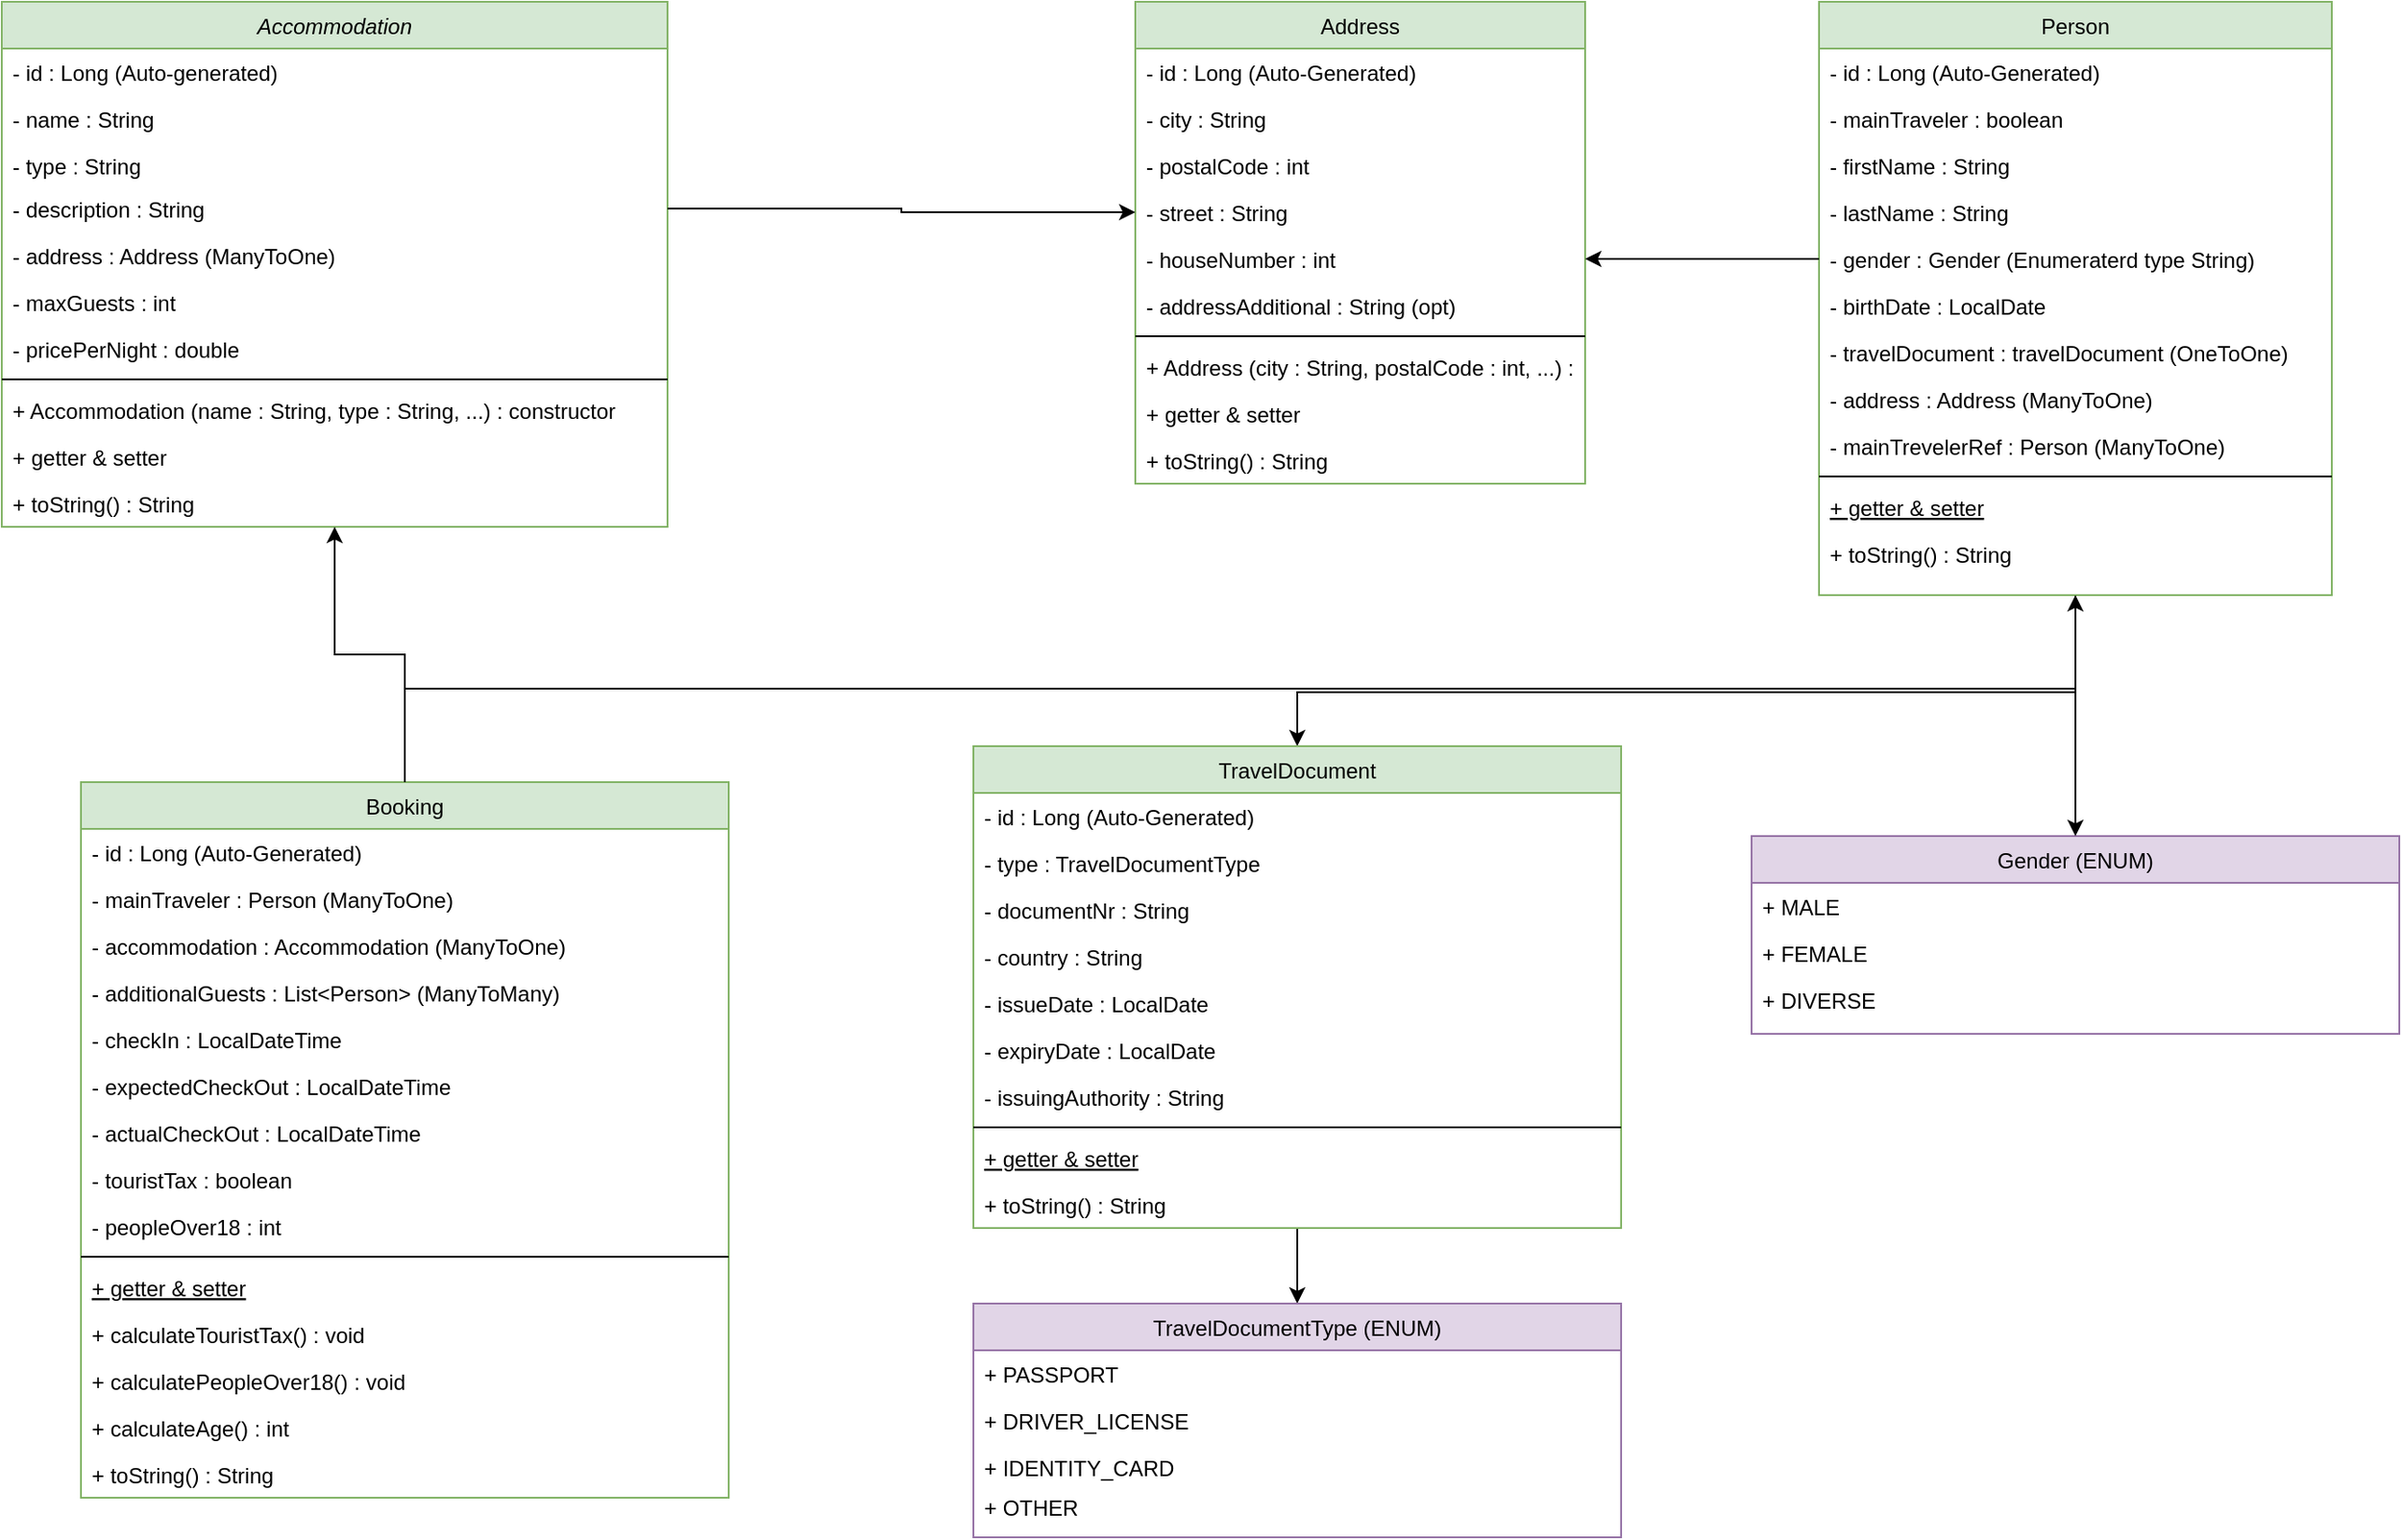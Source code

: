 <mxfile version="24.7.5">
  <diagram id="C5RBs43oDa-KdzZeNtuy" name="Page-1">
    <mxGraphModel dx="2074" dy="1149" grid="1" gridSize="10" guides="1" tooltips="1" connect="1" arrows="1" fold="1" page="1" pageScale="1" pageWidth="827" pageHeight="1169" math="0" shadow="0">
      <root>
        <mxCell id="WIyWlLk6GJQsqaUBKTNV-0" />
        <mxCell id="WIyWlLk6GJQsqaUBKTNV-1" parent="WIyWlLk6GJQsqaUBKTNV-0" />
        <mxCell id="zkfFHV4jXpPFQw0GAbJ--0" value="Accommodation" style="swimlane;fontStyle=2;align=center;verticalAlign=top;childLayout=stackLayout;horizontal=1;startSize=26;horizontalStack=0;resizeParent=1;resizeLast=0;collapsible=1;marginBottom=0;rounded=0;shadow=0;strokeWidth=1;fillColor=#d5e8d4;strokeColor=#82b366;" parent="WIyWlLk6GJQsqaUBKTNV-1" vertex="1">
          <mxGeometry x="10" y="26" width="370" height="292" as="geometry">
            <mxRectangle x="230" y="140" width="160" height="26" as="alternateBounds" />
          </mxGeometry>
        </mxCell>
        <mxCell id="zkfFHV4jXpPFQw0GAbJ--1" value="- id : Long (Auto-generated)&#xa;&#xa;" style="text;align=left;verticalAlign=top;spacingLeft=4;spacingRight=4;overflow=hidden;rotatable=0;points=[[0,0.5],[1,0.5]];portConstraint=eastwest;" parent="zkfFHV4jXpPFQw0GAbJ--0" vertex="1">
          <mxGeometry y="26" width="370" height="26" as="geometry" />
        </mxCell>
        <mxCell id="zkfFHV4jXpPFQw0GAbJ--2" value="- name : String" style="text;align=left;verticalAlign=top;spacingLeft=4;spacingRight=4;overflow=hidden;rotatable=0;points=[[0,0.5],[1,0.5]];portConstraint=eastwest;rounded=0;shadow=0;html=0;" parent="zkfFHV4jXpPFQw0GAbJ--0" vertex="1">
          <mxGeometry y="52" width="370" height="26" as="geometry" />
        </mxCell>
        <mxCell id="zkfFHV4jXpPFQw0GAbJ--3" value="- type : String" style="text;align=left;verticalAlign=top;spacingLeft=4;spacingRight=4;overflow=hidden;rotatable=0;points=[[0,0.5],[1,0.5]];portConstraint=eastwest;rounded=0;shadow=0;html=0;" parent="zkfFHV4jXpPFQw0GAbJ--0" vertex="1">
          <mxGeometry y="78" width="370" height="24" as="geometry" />
        </mxCell>
        <mxCell id="lRpwmT4PMg6yvVuO-Ubb-0" value="- description : String" style="text;align=left;verticalAlign=top;spacingLeft=4;spacingRight=4;overflow=hidden;rotatable=0;points=[[0,0.5],[1,0.5]];portConstraint=eastwest;rounded=0;shadow=0;html=0;" parent="zkfFHV4jXpPFQw0GAbJ--0" vertex="1">
          <mxGeometry y="102" width="370" height="26" as="geometry" />
        </mxCell>
        <mxCell id="lRpwmT4PMg6yvVuO-Ubb-1" value="- address : Address (ManyToOne)" style="text;align=left;verticalAlign=top;spacingLeft=4;spacingRight=4;overflow=hidden;rotatable=0;points=[[0,0.5],[1,0.5]];portConstraint=eastwest;rounded=0;shadow=0;html=0;" parent="zkfFHV4jXpPFQw0GAbJ--0" vertex="1">
          <mxGeometry y="128" width="370" height="26" as="geometry" />
        </mxCell>
        <mxCell id="lRpwmT4PMg6yvVuO-Ubb-2" value="- maxGuests : int" style="text;align=left;verticalAlign=top;spacingLeft=4;spacingRight=4;overflow=hidden;rotatable=0;points=[[0,0.5],[1,0.5]];portConstraint=eastwest;rounded=0;shadow=0;html=0;" parent="zkfFHV4jXpPFQw0GAbJ--0" vertex="1">
          <mxGeometry y="154" width="370" height="26" as="geometry" />
        </mxCell>
        <mxCell id="lRpwmT4PMg6yvVuO-Ubb-3" value="- pricePerNight : double" style="text;align=left;verticalAlign=top;spacingLeft=4;spacingRight=4;overflow=hidden;rotatable=0;points=[[0,0.5],[1,0.5]];portConstraint=eastwest;rounded=0;shadow=0;html=0;" parent="zkfFHV4jXpPFQw0GAbJ--0" vertex="1">
          <mxGeometry y="180" width="370" height="26" as="geometry" />
        </mxCell>
        <mxCell id="zkfFHV4jXpPFQw0GAbJ--4" value="" style="line;html=1;strokeWidth=1;align=left;verticalAlign=middle;spacingTop=-1;spacingLeft=3;spacingRight=3;rotatable=0;labelPosition=right;points=[];portConstraint=eastwest;" parent="zkfFHV4jXpPFQw0GAbJ--0" vertex="1">
          <mxGeometry y="206" width="370" height="8" as="geometry" />
        </mxCell>
        <mxCell id="zkfFHV4jXpPFQw0GAbJ--5" value="+ Accommodation (name : String, type : String, ...) : constructor" style="text;align=left;verticalAlign=top;spacingLeft=4;spacingRight=4;overflow=hidden;rotatable=0;points=[[0,0.5],[1,0.5]];portConstraint=eastwest;" parent="zkfFHV4jXpPFQw0GAbJ--0" vertex="1">
          <mxGeometry y="214" width="370" height="26" as="geometry" />
        </mxCell>
        <mxCell id="lRpwmT4PMg6yvVuO-Ubb-4" value="+ getter &amp; setter" style="text;align=left;verticalAlign=top;spacingLeft=4;spacingRight=4;overflow=hidden;rotatable=0;points=[[0,0.5],[1,0.5]];portConstraint=eastwest;" parent="zkfFHV4jXpPFQw0GAbJ--0" vertex="1">
          <mxGeometry y="240" width="370" height="26" as="geometry" />
        </mxCell>
        <mxCell id="lRpwmT4PMg6yvVuO-Ubb-79" value="+ toString() : String" style="text;align=left;verticalAlign=top;spacingLeft=4;spacingRight=4;overflow=hidden;rotatable=0;points=[[0,0.5],[1,0.5]];portConstraint=eastwest;" parent="zkfFHV4jXpPFQw0GAbJ--0" vertex="1">
          <mxGeometry y="266" width="370" height="26" as="geometry" />
        </mxCell>
        <mxCell id="lRpwmT4PMg6yvVuO-Ubb-92" style="edgeStyle=orthogonalEdgeStyle;rounded=0;orthogonalLoop=1;jettySize=auto;html=1;exitX=0.5;exitY=0;exitDx=0;exitDy=0;entryX=0.5;entryY=1;entryDx=0;entryDy=0;" parent="WIyWlLk6GJQsqaUBKTNV-1" source="zkfFHV4jXpPFQw0GAbJ--6" target="zkfFHV4jXpPFQw0GAbJ--0" edge="1">
          <mxGeometry relative="1" as="geometry" />
        </mxCell>
        <mxCell id="zkfFHV4jXpPFQw0GAbJ--6" value="Booking" style="swimlane;fontStyle=0;align=center;verticalAlign=top;childLayout=stackLayout;horizontal=1;startSize=26;horizontalStack=0;resizeParent=1;resizeLast=0;collapsible=1;marginBottom=0;rounded=0;shadow=0;strokeWidth=1;fillColor=#d5e8d4;strokeColor=#82b366;" parent="WIyWlLk6GJQsqaUBKTNV-1" vertex="1">
          <mxGeometry x="54" y="460" width="360" height="398" as="geometry">
            <mxRectangle x="130" y="380" width="160" height="26" as="alternateBounds" />
          </mxGeometry>
        </mxCell>
        <mxCell id="zkfFHV4jXpPFQw0GAbJ--7" value="- id : Long (Auto-Generated)" style="text;align=left;verticalAlign=top;spacingLeft=4;spacingRight=4;overflow=hidden;rotatable=0;points=[[0,0.5],[1,0.5]];portConstraint=eastwest;" parent="zkfFHV4jXpPFQw0GAbJ--6" vertex="1">
          <mxGeometry y="26" width="360" height="26" as="geometry" />
        </mxCell>
        <mxCell id="lRpwmT4PMg6yvVuO-Ubb-8" value="- mainTraveler : Person (ManyToOne)" style="text;align=left;verticalAlign=top;spacingLeft=4;spacingRight=4;overflow=hidden;rotatable=0;points=[[0,0.5],[1,0.5]];portConstraint=eastwest;rounded=0;shadow=0;html=0;" parent="zkfFHV4jXpPFQw0GAbJ--6" vertex="1">
          <mxGeometry y="52" width="360" height="26" as="geometry" />
        </mxCell>
        <mxCell id="zkfFHV4jXpPFQw0GAbJ--8" value="- accommodation : Accommodation (ManyToOne)" style="text;align=left;verticalAlign=top;spacingLeft=4;spacingRight=4;overflow=hidden;rotatable=0;points=[[0,0.5],[1,0.5]];portConstraint=eastwest;rounded=0;shadow=0;html=0;" parent="zkfFHV4jXpPFQw0GAbJ--6" vertex="1">
          <mxGeometry y="78" width="360" height="26" as="geometry" />
        </mxCell>
        <mxCell id="lRpwmT4PMg6yvVuO-Ubb-16" value="- additionalGuests : List&lt;Person&gt; (ManyToMany)" style="text;align=left;verticalAlign=top;spacingLeft=4;spacingRight=4;overflow=hidden;rotatable=0;points=[[0,0.5],[1,0.5]];portConstraint=eastwest;rounded=0;shadow=0;html=0;" parent="zkfFHV4jXpPFQw0GAbJ--6" vertex="1">
          <mxGeometry y="104" width="360" height="26" as="geometry" />
        </mxCell>
        <mxCell id="lRpwmT4PMg6yvVuO-Ubb-26" value="- checkIn : LocalDateTime" style="text;align=left;verticalAlign=top;spacingLeft=4;spacingRight=4;overflow=hidden;rotatable=0;points=[[0,0.5],[1,0.5]];portConstraint=eastwest;rounded=0;shadow=0;html=0;" parent="zkfFHV4jXpPFQw0GAbJ--6" vertex="1">
          <mxGeometry y="130" width="360" height="26" as="geometry" />
        </mxCell>
        <mxCell id="lRpwmT4PMg6yvVuO-Ubb-27" value="- expectedCheckOut : LocalDateTime" style="text;align=left;verticalAlign=top;spacingLeft=4;spacingRight=4;overflow=hidden;rotatable=0;points=[[0,0.5],[1,0.5]];portConstraint=eastwest;rounded=0;shadow=0;html=0;" parent="zkfFHV4jXpPFQw0GAbJ--6" vertex="1">
          <mxGeometry y="156" width="360" height="26" as="geometry" />
        </mxCell>
        <mxCell id="lRpwmT4PMg6yvVuO-Ubb-28" value="- actualCheckOut : LocalDateTime" style="text;align=left;verticalAlign=top;spacingLeft=4;spacingRight=4;overflow=hidden;rotatable=0;points=[[0,0.5],[1,0.5]];portConstraint=eastwest;rounded=0;shadow=0;html=0;" parent="zkfFHV4jXpPFQw0GAbJ--6" vertex="1">
          <mxGeometry y="182" width="360" height="26" as="geometry" />
        </mxCell>
        <mxCell id="lRpwmT4PMg6yvVuO-Ubb-25" value="- touristTax : boolean" style="text;align=left;verticalAlign=top;spacingLeft=4;spacingRight=4;overflow=hidden;rotatable=0;points=[[0,0.5],[1,0.5]];portConstraint=eastwest;rounded=0;shadow=0;html=0;" parent="zkfFHV4jXpPFQw0GAbJ--6" vertex="1">
          <mxGeometry y="208" width="360" height="26" as="geometry" />
        </mxCell>
        <mxCell id="lRpwmT4PMg6yvVuO-Ubb-29" value="- peopleOver18 : int" style="text;align=left;verticalAlign=top;spacingLeft=4;spacingRight=4;overflow=hidden;rotatable=0;points=[[0,0.5],[1,0.5]];portConstraint=eastwest;rounded=0;shadow=0;html=0;" parent="zkfFHV4jXpPFQw0GAbJ--6" vertex="1">
          <mxGeometry y="234" width="360" height="26" as="geometry" />
        </mxCell>
        <mxCell id="zkfFHV4jXpPFQw0GAbJ--9" value="" style="line;html=1;strokeWidth=1;align=left;verticalAlign=middle;spacingTop=-1;spacingLeft=3;spacingRight=3;rotatable=0;labelPosition=right;points=[];portConstraint=eastwest;" parent="zkfFHV4jXpPFQw0GAbJ--6" vertex="1">
          <mxGeometry y="260" width="360" height="8" as="geometry" />
        </mxCell>
        <mxCell id="zkfFHV4jXpPFQw0GAbJ--10" value="+ getter &amp; setter" style="text;align=left;verticalAlign=top;spacingLeft=4;spacingRight=4;overflow=hidden;rotatable=0;points=[[0,0.5],[1,0.5]];portConstraint=eastwest;fontStyle=4" parent="zkfFHV4jXpPFQw0GAbJ--6" vertex="1">
          <mxGeometry y="268" width="360" height="26" as="geometry" />
        </mxCell>
        <mxCell id="zkfFHV4jXpPFQw0GAbJ--11" value="+ calculateTouristTax() : void" style="text;align=left;verticalAlign=top;spacingLeft=4;spacingRight=4;overflow=hidden;rotatable=0;points=[[0,0.5],[1,0.5]];portConstraint=eastwest;" parent="zkfFHV4jXpPFQw0GAbJ--6" vertex="1">
          <mxGeometry y="294" width="360" height="26" as="geometry" />
        </mxCell>
        <mxCell id="lRpwmT4PMg6yvVuO-Ubb-30" value="+ calculatePeopleOver18() : void" style="text;align=left;verticalAlign=top;spacingLeft=4;spacingRight=4;overflow=hidden;rotatable=0;points=[[0,0.5],[1,0.5]];portConstraint=eastwest;" parent="zkfFHV4jXpPFQw0GAbJ--6" vertex="1">
          <mxGeometry y="320" width="360" height="26" as="geometry" />
        </mxCell>
        <mxCell id="lRpwmT4PMg6yvVuO-Ubb-31" value="+ calculateAge() : int&#xa;" style="text;align=left;verticalAlign=top;spacingLeft=4;spacingRight=4;overflow=hidden;rotatable=0;points=[[0,0.5],[1,0.5]];portConstraint=eastwest;" parent="zkfFHV4jXpPFQw0GAbJ--6" vertex="1">
          <mxGeometry y="346" width="360" height="26" as="geometry" />
        </mxCell>
        <mxCell id="lRpwmT4PMg6yvVuO-Ubb-80" value="+ toString() : String" style="text;align=left;verticalAlign=top;spacingLeft=4;spacingRight=4;overflow=hidden;rotatable=0;points=[[0,0.5],[1,0.5]];portConstraint=eastwest;" parent="zkfFHV4jXpPFQw0GAbJ--6" vertex="1">
          <mxGeometry y="372" width="360" height="26" as="geometry" />
        </mxCell>
        <mxCell id="zkfFHV4jXpPFQw0GAbJ--17" value="Address" style="swimlane;fontStyle=0;align=center;verticalAlign=top;childLayout=stackLayout;horizontal=1;startSize=26;horizontalStack=0;resizeParent=1;resizeLast=0;collapsible=1;marginBottom=0;rounded=0;shadow=0;strokeWidth=1;fillColor=#d5e8d4;strokeColor=#82b366;" parent="WIyWlLk6GJQsqaUBKTNV-1" vertex="1">
          <mxGeometry x="640" y="26" width="250" height="268" as="geometry">
            <mxRectangle x="550" y="140" width="160" height="26" as="alternateBounds" />
          </mxGeometry>
        </mxCell>
        <mxCell id="zkfFHV4jXpPFQw0GAbJ--18" value="- id : Long (Auto-Generated)" style="text;align=left;verticalAlign=top;spacingLeft=4;spacingRight=4;overflow=hidden;rotatable=0;points=[[0,0.5],[1,0.5]];portConstraint=eastwest;" parent="zkfFHV4jXpPFQw0GAbJ--17" vertex="1">
          <mxGeometry y="26" width="250" height="26" as="geometry" />
        </mxCell>
        <mxCell id="zkfFHV4jXpPFQw0GAbJ--19" value="- city : String" style="text;align=left;verticalAlign=top;spacingLeft=4;spacingRight=4;overflow=hidden;rotatable=0;points=[[0,0.5],[1,0.5]];portConstraint=eastwest;rounded=0;shadow=0;html=0;" parent="zkfFHV4jXpPFQw0GAbJ--17" vertex="1">
          <mxGeometry y="52" width="250" height="26" as="geometry" />
        </mxCell>
        <mxCell id="zkfFHV4jXpPFQw0GAbJ--20" value="- postalCode : int" style="text;align=left;verticalAlign=top;spacingLeft=4;spacingRight=4;overflow=hidden;rotatable=0;points=[[0,0.5],[1,0.5]];portConstraint=eastwest;rounded=0;shadow=0;html=0;" parent="zkfFHV4jXpPFQw0GAbJ--17" vertex="1">
          <mxGeometry y="78" width="250" height="26" as="geometry" />
        </mxCell>
        <mxCell id="zkfFHV4jXpPFQw0GAbJ--21" value="- street : String" style="text;align=left;verticalAlign=top;spacingLeft=4;spacingRight=4;overflow=hidden;rotatable=0;points=[[0,0.5],[1,0.5]];portConstraint=eastwest;rounded=0;shadow=0;html=0;" parent="zkfFHV4jXpPFQw0GAbJ--17" vertex="1">
          <mxGeometry y="104" width="250" height="26" as="geometry" />
        </mxCell>
        <mxCell id="zkfFHV4jXpPFQw0GAbJ--22" value="- houseNumber : int" style="text;align=left;verticalAlign=top;spacingLeft=4;spacingRight=4;overflow=hidden;rotatable=0;points=[[0,0.5],[1,0.5]];portConstraint=eastwest;rounded=0;shadow=0;html=0;" parent="zkfFHV4jXpPFQw0GAbJ--17" vertex="1">
          <mxGeometry y="130" width="250" height="26" as="geometry" />
        </mxCell>
        <mxCell id="lRpwmT4PMg6yvVuO-Ubb-6" value="- addressAdditional : String (opt)" style="text;align=left;verticalAlign=top;spacingLeft=4;spacingRight=4;overflow=hidden;rotatable=0;points=[[0,0.5],[1,0.5]];portConstraint=eastwest;rounded=0;shadow=0;html=0;" parent="zkfFHV4jXpPFQw0GAbJ--17" vertex="1">
          <mxGeometry y="156" width="250" height="26" as="geometry" />
        </mxCell>
        <mxCell id="zkfFHV4jXpPFQw0GAbJ--23" value="" style="line;html=1;strokeWidth=1;align=left;verticalAlign=middle;spacingTop=-1;spacingLeft=3;spacingRight=3;rotatable=0;labelPosition=right;points=[];portConstraint=eastwest;" parent="zkfFHV4jXpPFQw0GAbJ--17" vertex="1">
          <mxGeometry y="182" width="250" height="8" as="geometry" />
        </mxCell>
        <mxCell id="zkfFHV4jXpPFQw0GAbJ--24" value="+ Address (city : String, postalCode : int, ...) : constructor" style="text;align=left;verticalAlign=top;spacingLeft=4;spacingRight=4;overflow=hidden;rotatable=0;points=[[0,0.5],[1,0.5]];portConstraint=eastwest;" parent="zkfFHV4jXpPFQw0GAbJ--17" vertex="1">
          <mxGeometry y="190" width="250" height="26" as="geometry" />
        </mxCell>
        <mxCell id="zkfFHV4jXpPFQw0GAbJ--25" value="+ getter &amp; setter" style="text;align=left;verticalAlign=top;spacingLeft=4;spacingRight=4;overflow=hidden;rotatable=0;points=[[0,0.5],[1,0.5]];portConstraint=eastwest;" parent="zkfFHV4jXpPFQw0GAbJ--17" vertex="1">
          <mxGeometry y="216" width="250" height="26" as="geometry" />
        </mxCell>
        <mxCell id="lRpwmT4PMg6yvVuO-Ubb-7" value="+ toString() : String" style="text;align=left;verticalAlign=top;spacingLeft=4;spacingRight=4;overflow=hidden;rotatable=0;points=[[0,0.5],[1,0.5]];portConstraint=eastwest;" parent="zkfFHV4jXpPFQw0GAbJ--17" vertex="1">
          <mxGeometry y="242" width="250" height="26" as="geometry" />
        </mxCell>
        <mxCell id="lRpwmT4PMg6yvVuO-Ubb-32" value="Gender (ENUM)" style="swimlane;fontStyle=0;align=center;verticalAlign=top;childLayout=stackLayout;horizontal=1;startSize=26;horizontalStack=0;resizeParent=1;resizeLast=0;collapsible=1;marginBottom=0;rounded=0;shadow=0;strokeWidth=1;fillColor=#e1d5e7;strokeColor=#9673a6;" parent="WIyWlLk6GJQsqaUBKTNV-1" vertex="1">
          <mxGeometry x="982.5" y="490" width="360" height="110" as="geometry">
            <mxRectangle x="130" y="380" width="160" height="26" as="alternateBounds" />
          </mxGeometry>
        </mxCell>
        <mxCell id="lRpwmT4PMg6yvVuO-Ubb-33" value="+ MALE" style="text;align=left;verticalAlign=top;spacingLeft=4;spacingRight=4;overflow=hidden;rotatable=0;points=[[0,0.5],[1,0.5]];portConstraint=eastwest;" parent="lRpwmT4PMg6yvVuO-Ubb-32" vertex="1">
          <mxGeometry y="26" width="360" height="26" as="geometry" />
        </mxCell>
        <mxCell id="lRpwmT4PMg6yvVuO-Ubb-34" value="+ FEMALE" style="text;align=left;verticalAlign=top;spacingLeft=4;spacingRight=4;overflow=hidden;rotatable=0;points=[[0,0.5],[1,0.5]];portConstraint=eastwest;rounded=0;shadow=0;html=0;" parent="lRpwmT4PMg6yvVuO-Ubb-32" vertex="1">
          <mxGeometry y="52" width="360" height="26" as="geometry" />
        </mxCell>
        <mxCell id="lRpwmT4PMg6yvVuO-Ubb-35" value="+ DIVERSE" style="text;align=left;verticalAlign=top;spacingLeft=4;spacingRight=4;overflow=hidden;rotatable=0;points=[[0,0.5],[1,0.5]];portConstraint=eastwest;rounded=0;shadow=0;html=0;" parent="lRpwmT4PMg6yvVuO-Ubb-32" vertex="1">
          <mxGeometry y="78" width="360" height="26" as="geometry" />
        </mxCell>
        <mxCell id="lRpwmT4PMg6yvVuO-Ubb-85" style="edgeStyle=orthogonalEdgeStyle;rounded=0;orthogonalLoop=1;jettySize=auto;html=1;exitX=0.5;exitY=1;exitDx=0;exitDy=0;entryX=0.5;entryY=0;entryDx=0;entryDy=0;" parent="WIyWlLk6GJQsqaUBKTNV-1" source="lRpwmT4PMg6yvVuO-Ubb-47" target="lRpwmT4PMg6yvVuO-Ubb-32" edge="1">
          <mxGeometry relative="1" as="geometry" />
        </mxCell>
        <mxCell id="lRpwmT4PMg6yvVuO-Ubb-86" style="edgeStyle=orthogonalEdgeStyle;rounded=0;orthogonalLoop=1;jettySize=auto;html=1;exitX=0.5;exitY=1;exitDx=0;exitDy=0;entryX=0.5;entryY=0;entryDx=0;entryDy=0;" parent="WIyWlLk6GJQsqaUBKTNV-1" source="lRpwmT4PMg6yvVuO-Ubb-47" target="lRpwmT4PMg6yvVuO-Ubb-64" edge="1">
          <mxGeometry relative="1" as="geometry">
            <Array as="points">
              <mxPoint x="1163" y="410" />
              <mxPoint x="730" y="410" />
            </Array>
          </mxGeometry>
        </mxCell>
        <mxCell id="lRpwmT4PMg6yvVuO-Ubb-47" value="Person" style="swimlane;fontStyle=0;align=center;verticalAlign=top;childLayout=stackLayout;horizontal=1;startSize=26;horizontalStack=0;resizeParent=1;resizeLast=0;collapsible=1;marginBottom=0;rounded=0;shadow=0;strokeWidth=1;fillColor=#d5e8d4;strokeColor=#82b366;" parent="WIyWlLk6GJQsqaUBKTNV-1" vertex="1">
          <mxGeometry x="1020" y="26" width="285" height="330" as="geometry">
            <mxRectangle x="130" y="380" width="160" height="26" as="alternateBounds" />
          </mxGeometry>
        </mxCell>
        <mxCell id="lRpwmT4PMg6yvVuO-Ubb-48" value="- id : Long (Auto-Generated)" style="text;align=left;verticalAlign=top;spacingLeft=4;spacingRight=4;overflow=hidden;rotatable=0;points=[[0,0.5],[1,0.5]];portConstraint=eastwest;" parent="lRpwmT4PMg6yvVuO-Ubb-47" vertex="1">
          <mxGeometry y="26" width="285" height="26" as="geometry" />
        </mxCell>
        <mxCell id="lRpwmT4PMg6yvVuO-Ubb-49" value="- mainTraveler : boolean" style="text;align=left;verticalAlign=top;spacingLeft=4;spacingRight=4;overflow=hidden;rotatable=0;points=[[0,0.5],[1,0.5]];portConstraint=eastwest;rounded=0;shadow=0;html=0;" parent="lRpwmT4PMg6yvVuO-Ubb-47" vertex="1">
          <mxGeometry y="52" width="285" height="26" as="geometry" />
        </mxCell>
        <mxCell id="lRpwmT4PMg6yvVuO-Ubb-50" value="- firstName : String" style="text;align=left;verticalAlign=top;spacingLeft=4;spacingRight=4;overflow=hidden;rotatable=0;points=[[0,0.5],[1,0.5]];portConstraint=eastwest;rounded=0;shadow=0;html=0;" parent="lRpwmT4PMg6yvVuO-Ubb-47" vertex="1">
          <mxGeometry y="78" width="285" height="26" as="geometry" />
        </mxCell>
        <mxCell id="lRpwmT4PMg6yvVuO-Ubb-51" value="- lastName : String" style="text;align=left;verticalAlign=top;spacingLeft=4;spacingRight=4;overflow=hidden;rotatable=0;points=[[0,0.5],[1,0.5]];portConstraint=eastwest;rounded=0;shadow=0;html=0;" parent="lRpwmT4PMg6yvVuO-Ubb-47" vertex="1">
          <mxGeometry y="104" width="285" height="26" as="geometry" />
        </mxCell>
        <mxCell id="lRpwmT4PMg6yvVuO-Ubb-52" value="- gender : Gender (Enumeraterd type String)" style="text;align=left;verticalAlign=top;spacingLeft=4;spacingRight=4;overflow=hidden;rotatable=0;points=[[0,0.5],[1,0.5]];portConstraint=eastwest;rounded=0;shadow=0;html=0;" parent="lRpwmT4PMg6yvVuO-Ubb-47" vertex="1">
          <mxGeometry y="130" width="285" height="26" as="geometry" />
        </mxCell>
        <mxCell id="lRpwmT4PMg6yvVuO-Ubb-53" value="- birthDate : LocalDate" style="text;align=left;verticalAlign=top;spacingLeft=4;spacingRight=4;overflow=hidden;rotatable=0;points=[[0,0.5],[1,0.5]];portConstraint=eastwest;rounded=0;shadow=0;html=0;" parent="lRpwmT4PMg6yvVuO-Ubb-47" vertex="1">
          <mxGeometry y="156" width="285" height="26" as="geometry" />
        </mxCell>
        <mxCell id="lRpwmT4PMg6yvVuO-Ubb-54" value="- travelDocument : travelDocument (OneToOne)" style="text;align=left;verticalAlign=top;spacingLeft=4;spacingRight=4;overflow=hidden;rotatable=0;points=[[0,0.5],[1,0.5]];portConstraint=eastwest;rounded=0;shadow=0;html=0;" parent="lRpwmT4PMg6yvVuO-Ubb-47" vertex="1">
          <mxGeometry y="182" width="285" height="26" as="geometry" />
        </mxCell>
        <mxCell id="lRpwmT4PMg6yvVuO-Ubb-55" value="- address : Address (ManyToOne)" style="text;align=left;verticalAlign=top;spacingLeft=4;spacingRight=4;overflow=hidden;rotatable=0;points=[[0,0.5],[1,0.5]];portConstraint=eastwest;rounded=0;shadow=0;html=0;" parent="lRpwmT4PMg6yvVuO-Ubb-47" vertex="1">
          <mxGeometry y="208" width="285" height="26" as="geometry" />
        </mxCell>
        <mxCell id="lRpwmT4PMg6yvVuO-Ubb-56" value="- mainTrevelerRef : Person (ManyToOne)" style="text;align=left;verticalAlign=top;spacingLeft=4;spacingRight=4;overflow=hidden;rotatable=0;points=[[0,0.5],[1,0.5]];portConstraint=eastwest;rounded=0;shadow=0;html=0;" parent="lRpwmT4PMg6yvVuO-Ubb-47" vertex="1">
          <mxGeometry y="234" width="285" height="26" as="geometry" />
        </mxCell>
        <mxCell id="lRpwmT4PMg6yvVuO-Ubb-57" value="" style="line;html=1;strokeWidth=1;align=left;verticalAlign=middle;spacingTop=-1;spacingLeft=3;spacingRight=3;rotatable=0;labelPosition=right;points=[];portConstraint=eastwest;" parent="lRpwmT4PMg6yvVuO-Ubb-47" vertex="1">
          <mxGeometry y="260" width="285" height="8" as="geometry" />
        </mxCell>
        <mxCell id="lRpwmT4PMg6yvVuO-Ubb-58" value="+ getter &amp; setter" style="text;align=left;verticalAlign=top;spacingLeft=4;spacingRight=4;overflow=hidden;rotatable=0;points=[[0,0.5],[1,0.5]];portConstraint=eastwest;fontStyle=4" parent="lRpwmT4PMg6yvVuO-Ubb-47" vertex="1">
          <mxGeometry y="268" width="285" height="26" as="geometry" />
        </mxCell>
        <mxCell id="lRpwmT4PMg6yvVuO-Ubb-62" value="+ toString() : String" style="text;align=left;verticalAlign=top;spacingLeft=4;spacingRight=4;overflow=hidden;rotatable=0;points=[[0,0.5],[1,0.5]];portConstraint=eastwest;" parent="lRpwmT4PMg6yvVuO-Ubb-47" vertex="1">
          <mxGeometry y="294" width="285" height="26" as="geometry" />
        </mxCell>
        <mxCell id="m50Kii-da7iGsxnIqlY9-5" style="edgeStyle=orthogonalEdgeStyle;rounded=0;orthogonalLoop=1;jettySize=auto;html=1;exitX=0.5;exitY=1;exitDx=0;exitDy=0;entryX=0.5;entryY=0;entryDx=0;entryDy=0;" edge="1" parent="WIyWlLk6GJQsqaUBKTNV-1" source="lRpwmT4PMg6yvVuO-Ubb-64" target="m50Kii-da7iGsxnIqlY9-0">
          <mxGeometry relative="1" as="geometry" />
        </mxCell>
        <mxCell id="lRpwmT4PMg6yvVuO-Ubb-64" value="TravelDocument" style="swimlane;fontStyle=0;align=center;verticalAlign=top;childLayout=stackLayout;horizontal=1;startSize=26;horizontalStack=0;resizeParent=1;resizeLast=0;collapsible=1;marginBottom=0;rounded=0;shadow=0;strokeWidth=1;fillColor=#d5e8d4;strokeColor=#82b366;" parent="WIyWlLk6GJQsqaUBKTNV-1" vertex="1">
          <mxGeometry x="550" y="440" width="360" height="268" as="geometry">
            <mxRectangle x="130" y="380" width="160" height="26" as="alternateBounds" />
          </mxGeometry>
        </mxCell>
        <mxCell id="lRpwmT4PMg6yvVuO-Ubb-65" value="- id : Long (Auto-Generated)" style="text;align=left;verticalAlign=top;spacingLeft=4;spacingRight=4;overflow=hidden;rotatable=0;points=[[0,0.5],[1,0.5]];portConstraint=eastwest;" parent="lRpwmT4PMg6yvVuO-Ubb-64" vertex="1">
          <mxGeometry y="26" width="360" height="26" as="geometry" />
        </mxCell>
        <mxCell id="lRpwmT4PMg6yvVuO-Ubb-66" value="- type : TravelDocumentType" style="text;align=left;verticalAlign=top;spacingLeft=4;spacingRight=4;overflow=hidden;rotatable=0;points=[[0,0.5],[1,0.5]];portConstraint=eastwest;rounded=0;shadow=0;html=0;" parent="lRpwmT4PMg6yvVuO-Ubb-64" vertex="1">
          <mxGeometry y="52" width="360" height="26" as="geometry" />
        </mxCell>
        <mxCell id="m50Kii-da7iGsxnIqlY9-6" value="- documentNr : String" style="text;align=left;verticalAlign=top;spacingLeft=4;spacingRight=4;overflow=hidden;rotatable=0;points=[[0,0.5],[1,0.5]];portConstraint=eastwest;rounded=0;shadow=0;html=0;" vertex="1" parent="lRpwmT4PMg6yvVuO-Ubb-64">
          <mxGeometry y="78" width="360" height="26" as="geometry" />
        </mxCell>
        <mxCell id="lRpwmT4PMg6yvVuO-Ubb-67" value="- country : String" style="text;align=left;verticalAlign=top;spacingLeft=4;spacingRight=4;overflow=hidden;rotatable=0;points=[[0,0.5],[1,0.5]];portConstraint=eastwest;rounded=0;shadow=0;html=0;" parent="lRpwmT4PMg6yvVuO-Ubb-64" vertex="1">
          <mxGeometry y="104" width="360" height="26" as="geometry" />
        </mxCell>
        <mxCell id="lRpwmT4PMg6yvVuO-Ubb-68" value="- issueDate : LocalDate&#xa;" style="text;align=left;verticalAlign=top;spacingLeft=4;spacingRight=4;overflow=hidden;rotatable=0;points=[[0,0.5],[1,0.5]];portConstraint=eastwest;rounded=0;shadow=0;html=0;" parent="lRpwmT4PMg6yvVuO-Ubb-64" vertex="1">
          <mxGeometry y="130" width="360" height="26" as="geometry" />
        </mxCell>
        <mxCell id="m50Kii-da7iGsxnIqlY9-7" value="- expiryDate : LocalDate" style="text;align=left;verticalAlign=top;spacingLeft=4;spacingRight=4;overflow=hidden;rotatable=0;points=[[0,0.5],[1,0.5]];portConstraint=eastwest;rounded=0;shadow=0;html=0;" vertex="1" parent="lRpwmT4PMg6yvVuO-Ubb-64">
          <mxGeometry y="156" width="360" height="26" as="geometry" />
        </mxCell>
        <mxCell id="lRpwmT4PMg6yvVuO-Ubb-69" value="- issuingAuthority : String" style="text;align=left;verticalAlign=top;spacingLeft=4;spacingRight=4;overflow=hidden;rotatable=0;points=[[0,0.5],[1,0.5]];portConstraint=eastwest;rounded=0;shadow=0;html=0;" parent="lRpwmT4PMg6yvVuO-Ubb-64" vertex="1">
          <mxGeometry y="182" width="360" height="26" as="geometry" />
        </mxCell>
        <mxCell id="lRpwmT4PMg6yvVuO-Ubb-74" value="" style="line;html=1;strokeWidth=1;align=left;verticalAlign=middle;spacingTop=-1;spacingLeft=3;spacingRight=3;rotatable=0;labelPosition=right;points=[];portConstraint=eastwest;" parent="lRpwmT4PMg6yvVuO-Ubb-64" vertex="1">
          <mxGeometry y="208" width="360" height="8" as="geometry" />
        </mxCell>
        <mxCell id="lRpwmT4PMg6yvVuO-Ubb-75" value="+ getter &amp; setter" style="text;align=left;verticalAlign=top;spacingLeft=4;spacingRight=4;overflow=hidden;rotatable=0;points=[[0,0.5],[1,0.5]];portConstraint=eastwest;fontStyle=4" parent="lRpwmT4PMg6yvVuO-Ubb-64" vertex="1">
          <mxGeometry y="216" width="360" height="26" as="geometry" />
        </mxCell>
        <mxCell id="lRpwmT4PMg6yvVuO-Ubb-81" value="+ toString() : String" style="text;align=left;verticalAlign=top;spacingLeft=4;spacingRight=4;overflow=hidden;rotatable=0;points=[[0,0.5],[1,0.5]];portConstraint=eastwest;" parent="lRpwmT4PMg6yvVuO-Ubb-64" vertex="1">
          <mxGeometry y="242" width="360" height="26" as="geometry" />
        </mxCell>
        <mxCell id="lRpwmT4PMg6yvVuO-Ubb-87" style="edgeStyle=orthogonalEdgeStyle;rounded=0;orthogonalLoop=1;jettySize=auto;html=1;exitX=0;exitY=0.5;exitDx=0;exitDy=0;entryX=1;entryY=0.5;entryDx=0;entryDy=0;" parent="WIyWlLk6GJQsqaUBKTNV-1" source="lRpwmT4PMg6yvVuO-Ubb-52" target="zkfFHV4jXpPFQw0GAbJ--22" edge="1">
          <mxGeometry relative="1" as="geometry" />
        </mxCell>
        <mxCell id="lRpwmT4PMg6yvVuO-Ubb-89" style="edgeStyle=orthogonalEdgeStyle;rounded=0;orthogonalLoop=1;jettySize=auto;html=1;exitX=1;exitY=0.5;exitDx=0;exitDy=0;entryX=0;entryY=0.5;entryDx=0;entryDy=0;" parent="WIyWlLk6GJQsqaUBKTNV-1" source="lRpwmT4PMg6yvVuO-Ubb-0" target="zkfFHV4jXpPFQw0GAbJ--21" edge="1">
          <mxGeometry relative="1" as="geometry">
            <mxPoint x="630" y="141" as="targetPoint" />
          </mxGeometry>
        </mxCell>
        <mxCell id="lRpwmT4PMg6yvVuO-Ubb-90" style="edgeStyle=orthogonalEdgeStyle;rounded=0;orthogonalLoop=1;jettySize=auto;html=1;exitX=0.5;exitY=0;exitDx=0;exitDy=0;entryX=0.5;entryY=1;entryDx=0;entryDy=0;" parent="WIyWlLk6GJQsqaUBKTNV-1" source="zkfFHV4jXpPFQw0GAbJ--6" target="lRpwmT4PMg6yvVuO-Ubb-47" edge="1">
          <mxGeometry relative="1" as="geometry" />
        </mxCell>
        <mxCell id="m50Kii-da7iGsxnIqlY9-0" value="TravelDocumentType (ENUM)" style="swimlane;fontStyle=0;align=center;verticalAlign=top;childLayout=stackLayout;horizontal=1;startSize=26;horizontalStack=0;resizeParent=1;resizeLast=0;collapsible=1;marginBottom=0;rounded=0;shadow=0;strokeWidth=1;fillColor=#e1d5e7;strokeColor=#9673a6;" vertex="1" parent="WIyWlLk6GJQsqaUBKTNV-1">
          <mxGeometry x="550" y="750" width="360" height="130" as="geometry">
            <mxRectangle x="130" y="380" width="160" height="26" as="alternateBounds" />
          </mxGeometry>
        </mxCell>
        <mxCell id="m50Kii-da7iGsxnIqlY9-1" value="+ PASSPORT" style="text;align=left;verticalAlign=top;spacingLeft=4;spacingRight=4;overflow=hidden;rotatable=0;points=[[0,0.5],[1,0.5]];portConstraint=eastwest;" vertex="1" parent="m50Kii-da7iGsxnIqlY9-0">
          <mxGeometry y="26" width="360" height="26" as="geometry" />
        </mxCell>
        <mxCell id="m50Kii-da7iGsxnIqlY9-2" value="+ DRIVER_LICENSE" style="text;align=left;verticalAlign=top;spacingLeft=4;spacingRight=4;overflow=hidden;rotatable=0;points=[[0,0.5],[1,0.5]];portConstraint=eastwest;rounded=0;shadow=0;html=0;" vertex="1" parent="m50Kii-da7iGsxnIqlY9-0">
          <mxGeometry y="52" width="360" height="26" as="geometry" />
        </mxCell>
        <mxCell id="m50Kii-da7iGsxnIqlY9-4" value="+ IDENTITY_CARD" style="text;align=left;verticalAlign=top;spacingLeft=4;spacingRight=4;overflow=hidden;rotatable=0;points=[[0,0.5],[1,0.5]];portConstraint=eastwest;rounded=0;shadow=0;html=0;" vertex="1" parent="m50Kii-da7iGsxnIqlY9-0">
          <mxGeometry y="78" width="360" height="22" as="geometry" />
        </mxCell>
        <mxCell id="m50Kii-da7iGsxnIqlY9-3" value="+ OTHER" style="text;align=left;verticalAlign=top;spacingLeft=4;spacingRight=4;overflow=hidden;rotatable=0;points=[[0,0.5],[1,0.5]];portConstraint=eastwest;rounded=0;shadow=0;html=0;" vertex="1" parent="m50Kii-da7iGsxnIqlY9-0">
          <mxGeometry y="100" width="360" height="26" as="geometry" />
        </mxCell>
      </root>
    </mxGraphModel>
  </diagram>
</mxfile>
